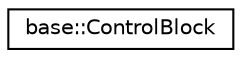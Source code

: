 digraph "Graphical Class Hierarchy"
{
  edge [fontname="Helvetica",fontsize="10",labelfontname="Helvetica",labelfontsize="10"];
  node [fontname="Helvetica",fontsize="10",shape=record];
  rankdir="LR";
  Node1 [label="base::ControlBlock",height=0.2,width=0.4,color="black", fillcolor="white", style="filled",URL="$classbase_1_1_control_block.html"];
}
